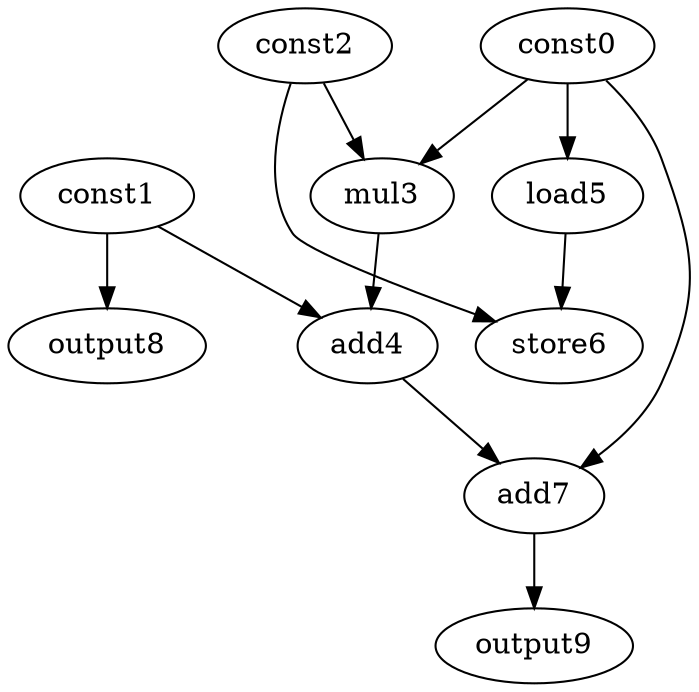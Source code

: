 digraph G { 
const0[opcode=const]; 
const1[opcode=const]; 
const2[opcode=const]; 
mul3[opcode=mul]; 
add4[opcode=add]; 
load5[opcode=load]; 
store6[opcode=store]; 
add7[opcode=add]; 
output8[opcode=output]; 
output9[opcode=output]; 
const0->mul3[operand=0];
const2->mul3[operand=1];
const0->load5[operand=0];
const1->output8[operand=0];
const1->add4[operand=0];
mul3->add4[operand=1];
const2->store6[operand=0];
load5->store6[operand=1];
const0->add7[operand=0];
add4->add7[operand=1];
add7->output9[operand=0];
}
